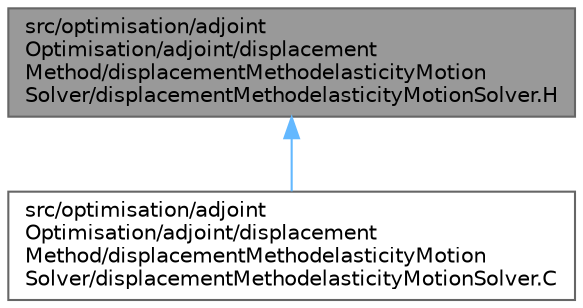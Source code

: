 digraph "src/optimisation/adjointOptimisation/adjoint/displacementMethod/displacementMethodelasticityMotionSolver/displacementMethodelasticityMotionSolver.H"
{
 // LATEX_PDF_SIZE
  bgcolor="transparent";
  edge [fontname=Helvetica,fontsize=10,labelfontname=Helvetica,labelfontsize=10];
  node [fontname=Helvetica,fontsize=10,shape=box,height=0.2,width=0.4];
  Node1 [id="Node000001",label="src/optimisation/adjoint\lOptimisation/adjoint/displacement\lMethod/displacementMethodelasticityMotion\lSolver/displacementMethodelasticityMotionSolver.H",height=0.2,width=0.4,color="gray40", fillcolor="grey60", style="filled", fontcolor="black",tooltip=" "];
  Node1 -> Node2 [id="edge1_Node000001_Node000002",dir="back",color="steelblue1",style="solid",tooltip=" "];
  Node2 [id="Node000002",label="src/optimisation/adjoint\lOptimisation/adjoint/displacement\lMethod/displacementMethodelasticityMotion\lSolver/displacementMethodelasticityMotionSolver.C",height=0.2,width=0.4,color="grey40", fillcolor="white", style="filled",URL="$displacementMethodelasticityMotionSolver_8C.html",tooltip=" "];
}
